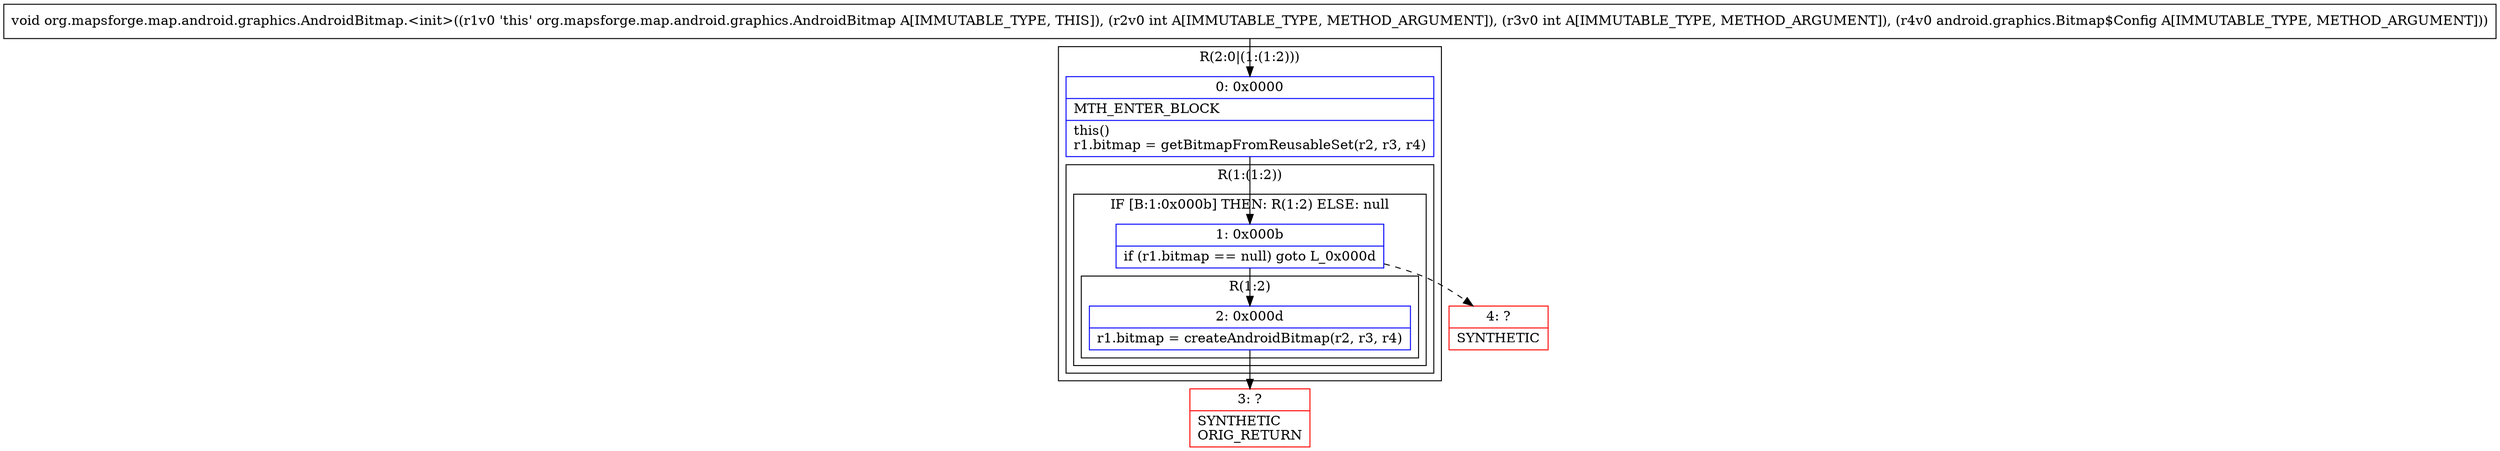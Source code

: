 digraph "CFG fororg.mapsforge.map.android.graphics.AndroidBitmap.\<init\>(IILandroid\/graphics\/Bitmap$Config;)V" {
subgraph cluster_Region_1699103548 {
label = "R(2:0|(1:(1:2)))";
node [shape=record,color=blue];
Node_0 [shape=record,label="{0\:\ 0x0000|MTH_ENTER_BLOCK\l|this()\lr1.bitmap = getBitmapFromReusableSet(r2, r3, r4)\l}"];
subgraph cluster_Region_599562024 {
label = "R(1:(1:2))";
node [shape=record,color=blue];
subgraph cluster_IfRegion_334575531 {
label = "IF [B:1:0x000b] THEN: R(1:2) ELSE: null";
node [shape=record,color=blue];
Node_1 [shape=record,label="{1\:\ 0x000b|if (r1.bitmap == null) goto L_0x000d\l}"];
subgraph cluster_Region_1610431824 {
label = "R(1:2)";
node [shape=record,color=blue];
Node_2 [shape=record,label="{2\:\ 0x000d|r1.bitmap = createAndroidBitmap(r2, r3, r4)\l}"];
}
}
}
}
Node_3 [shape=record,color=red,label="{3\:\ ?|SYNTHETIC\lORIG_RETURN\l}"];
Node_4 [shape=record,color=red,label="{4\:\ ?|SYNTHETIC\l}"];
MethodNode[shape=record,label="{void org.mapsforge.map.android.graphics.AndroidBitmap.\<init\>((r1v0 'this' org.mapsforge.map.android.graphics.AndroidBitmap A[IMMUTABLE_TYPE, THIS]), (r2v0 int A[IMMUTABLE_TYPE, METHOD_ARGUMENT]), (r3v0 int A[IMMUTABLE_TYPE, METHOD_ARGUMENT]), (r4v0 android.graphics.Bitmap$Config A[IMMUTABLE_TYPE, METHOD_ARGUMENT])) }"];
MethodNode -> Node_0;
Node_0 -> Node_1;
Node_1 -> Node_2;
Node_1 -> Node_4[style=dashed];
Node_2 -> Node_3;
}

